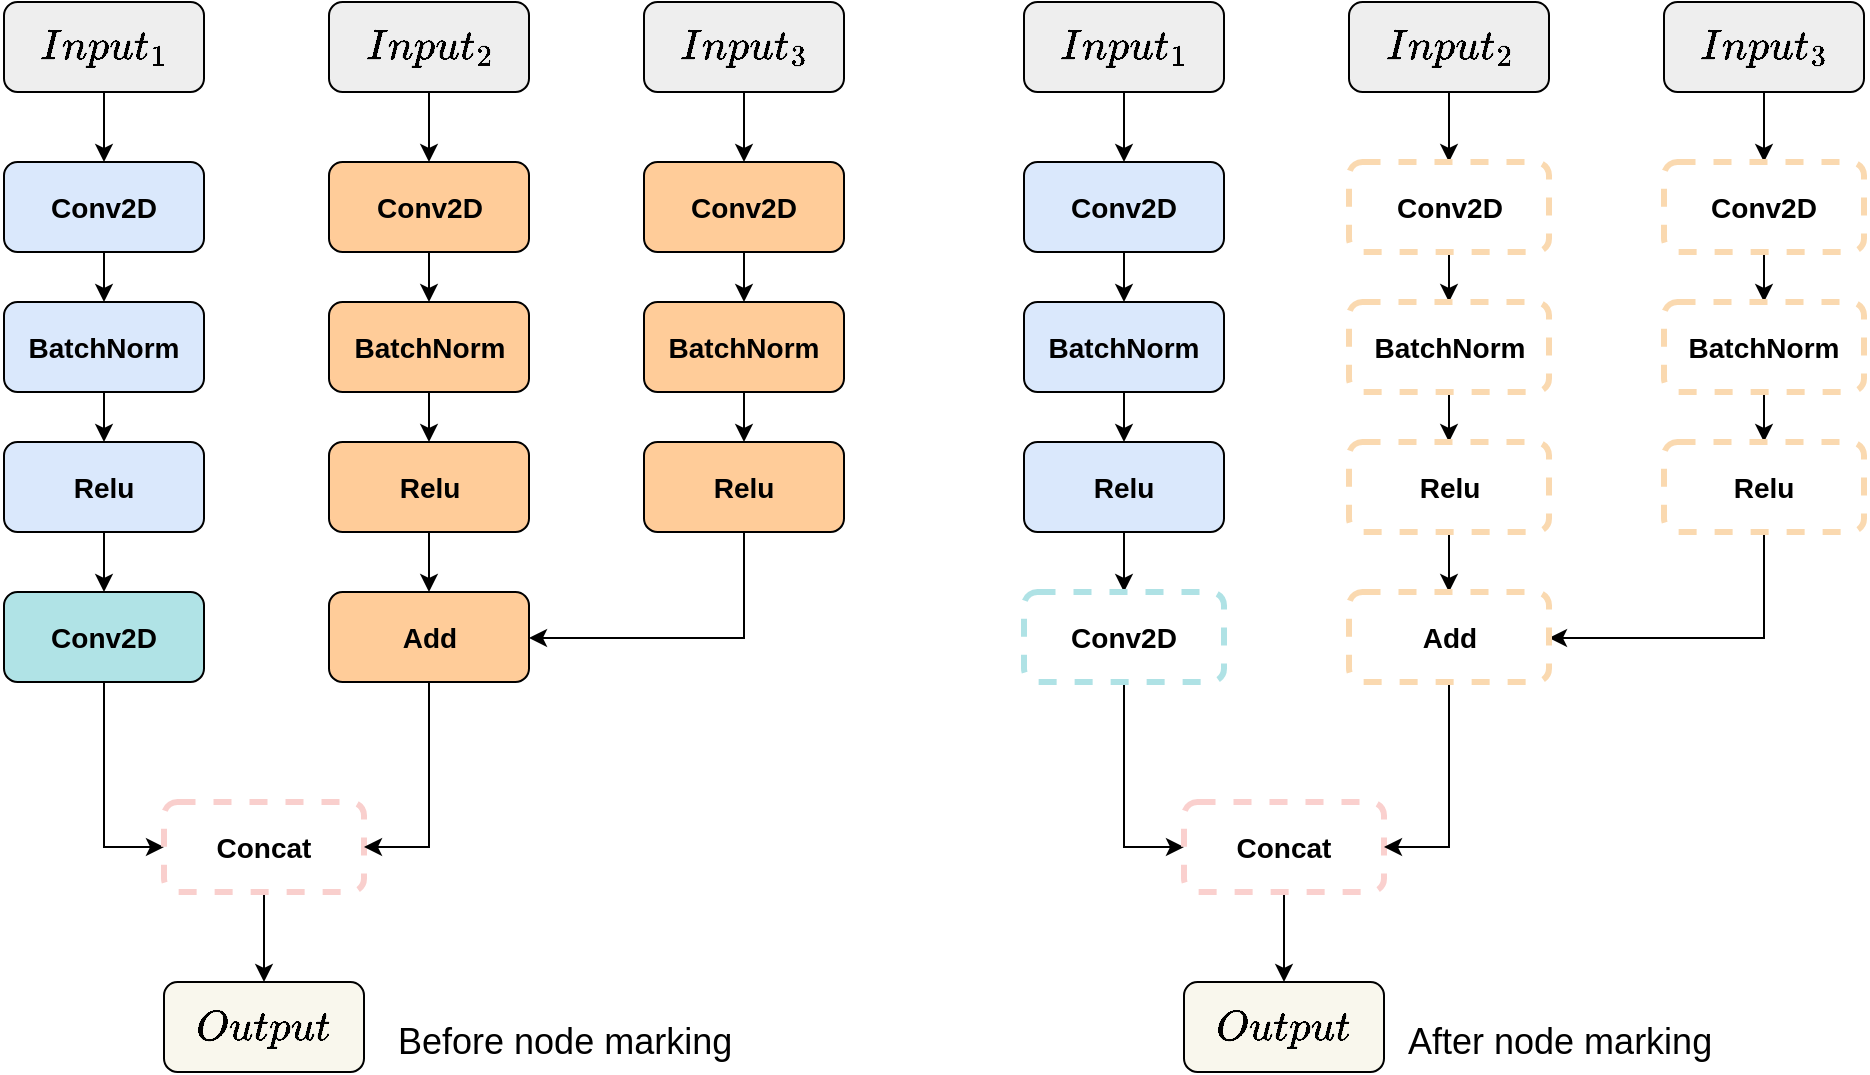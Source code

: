<mxfile version="24.7.16">
  <diagram id="ZJDak00zEGOjQi6jF3bG" name="Page-2">
    <mxGraphModel dx="570" dy="792" grid="1" gridSize="10" guides="1" tooltips="1" connect="1" arrows="1" fold="1" page="1" pageScale="1" pageWidth="850" pageHeight="1100" math="1" shadow="0">
      <root>
        <mxCell id="0" />
        <mxCell id="1" parent="0" />
        <mxCell id="_wHUnUOkOxb6r7a82sdS-1" value="&lt;font style=&quot;font-size: 18px;&quot;&gt;&lt;b style=&quot;&quot;&gt;$$Output$$&lt;/b&gt;&lt;/font&gt;" style="rounded=1;whiteSpace=wrap;html=1;fillColor=#f9f7ed;strokeColor=default;" vertex="1" parent="1">
          <mxGeometry x="1160" y="530" width="100" height="45" as="geometry" />
        </mxCell>
        <mxCell id="_wHUnUOkOxb6r7a82sdS-2" style="edgeStyle=orthogonalEdgeStyle;rounded=0;orthogonalLoop=1;jettySize=auto;html=1;exitX=0.5;exitY=1;exitDx=0;exitDy=0;entryX=0.5;entryY=0;entryDx=0;entryDy=0;strokeColor=default;" edge="1" parent="1" source="_wHUnUOkOxb6r7a82sdS-3" target="_wHUnUOkOxb6r7a82sdS-5">
          <mxGeometry relative="1" as="geometry" />
        </mxCell>
        <mxCell id="_wHUnUOkOxb6r7a82sdS-3" value="&lt;font style=&quot;font-size: 18px;&quot;&gt;&lt;b style=&quot;&quot;&gt;$$Input_1$$&lt;/b&gt;&lt;/font&gt;" style="rounded=1;whiteSpace=wrap;html=1;fillColor=#eeeeee;strokeColor=default;" vertex="1" parent="1">
          <mxGeometry x="1080" y="40" width="100" height="45" as="geometry" />
        </mxCell>
        <mxCell id="_wHUnUOkOxb6r7a82sdS-4" style="edgeStyle=orthogonalEdgeStyle;rounded=0;orthogonalLoop=1;jettySize=auto;html=1;exitX=0.5;exitY=1;exitDx=0;exitDy=0;entryX=0.5;entryY=0;entryDx=0;entryDy=0;strokeColor=default;" edge="1" parent="1" source="_wHUnUOkOxb6r7a82sdS-5" target="_wHUnUOkOxb6r7a82sdS-7">
          <mxGeometry relative="1" as="geometry" />
        </mxCell>
        <mxCell id="_wHUnUOkOxb6r7a82sdS-5" value="&lt;font style=&quot;font-size: 14px;&quot;&gt;&lt;b&gt;Conv2D&lt;/b&gt;&lt;/font&gt;" style="rounded=1;whiteSpace=wrap;html=1;fillColor=#dae8fc;strokeColor=default;" vertex="1" parent="1">
          <mxGeometry x="1080" y="120" width="100" height="45" as="geometry" />
        </mxCell>
        <mxCell id="_wHUnUOkOxb6r7a82sdS-6" style="edgeStyle=orthogonalEdgeStyle;rounded=0;orthogonalLoop=1;jettySize=auto;html=1;exitX=0.5;exitY=1;exitDx=0;exitDy=0;entryX=0.5;entryY=0;entryDx=0;entryDy=0;strokeColor=default;" edge="1" parent="1" source="_wHUnUOkOxb6r7a82sdS-7" target="_wHUnUOkOxb6r7a82sdS-9">
          <mxGeometry relative="1" as="geometry" />
        </mxCell>
        <mxCell id="_wHUnUOkOxb6r7a82sdS-7" value="&lt;font style=&quot;font-size: 14px;&quot;&gt;&lt;b&gt;BatchNorm&lt;/b&gt;&lt;/font&gt;" style="rounded=1;whiteSpace=wrap;html=1;fillColor=#dae8fc;strokeColor=default;" vertex="1" parent="1">
          <mxGeometry x="1080" y="190" width="100" height="45" as="geometry" />
        </mxCell>
        <mxCell id="_wHUnUOkOxb6r7a82sdS-8" style="edgeStyle=orthogonalEdgeStyle;rounded=0;orthogonalLoop=1;jettySize=auto;html=1;entryX=0.5;entryY=0;entryDx=0;entryDy=0;strokeColor=default;" edge="1" parent="1" source="_wHUnUOkOxb6r7a82sdS-9" target="_wHUnUOkOxb6r7a82sdS-11">
          <mxGeometry relative="1" as="geometry" />
        </mxCell>
        <mxCell id="_wHUnUOkOxb6r7a82sdS-9" value="&lt;font style=&quot;font-size: 14px;&quot;&gt;&lt;b&gt;Relu&lt;/b&gt;&lt;/font&gt;" style="rounded=1;whiteSpace=wrap;html=1;fillColor=#dae8fc;strokeColor=default;" vertex="1" parent="1">
          <mxGeometry x="1080" y="260" width="100" height="45" as="geometry" />
        </mxCell>
        <mxCell id="_wHUnUOkOxb6r7a82sdS-10" style="edgeStyle=orthogonalEdgeStyle;rounded=0;orthogonalLoop=1;jettySize=auto;html=1;entryX=0;entryY=0.5;entryDx=0;entryDy=0;" edge="1" parent="1" source="_wHUnUOkOxb6r7a82sdS-11" target="_wHUnUOkOxb6r7a82sdS-13">
          <mxGeometry relative="1" as="geometry" />
        </mxCell>
        <mxCell id="_wHUnUOkOxb6r7a82sdS-11" value="&lt;font style=&quot;font-size: 14px;&quot;&gt;&lt;b&gt;Conv2D&lt;/b&gt;&lt;/font&gt;" style="rounded=1;whiteSpace=wrap;html=1;fillColor=#b0e3e6;strokeColor=default;" vertex="1" parent="1">
          <mxGeometry x="1080" y="335" width="100" height="45" as="geometry" />
        </mxCell>
        <mxCell id="_wHUnUOkOxb6r7a82sdS-12" style="edgeStyle=orthogonalEdgeStyle;rounded=0;orthogonalLoop=1;jettySize=auto;html=1;entryX=0.5;entryY=0;entryDx=0;entryDy=0;" edge="1" parent="1" source="_wHUnUOkOxb6r7a82sdS-13" target="_wHUnUOkOxb6r7a82sdS-1">
          <mxGeometry relative="1" as="geometry">
            <mxPoint x="1220" y="517" as="targetPoint" />
          </mxGeometry>
        </mxCell>
        <mxCell id="_wHUnUOkOxb6r7a82sdS-13" value="&lt;font style=&quot;font-size: 14px;&quot;&gt;&lt;b&gt;Concat&lt;/b&gt;&lt;/font&gt;" style="rounded=1;whiteSpace=wrap;html=1;fillColor=none;strokeColor=#f9cfcd;strokeWidth=3;dashed=1;" vertex="1" parent="1">
          <mxGeometry x="1160" y="440" width="100" height="45" as="geometry" />
        </mxCell>
        <mxCell id="_wHUnUOkOxb6r7a82sdS-14" style="edgeStyle=orthogonalEdgeStyle;rounded=0;orthogonalLoop=1;jettySize=auto;html=1;exitX=0.5;exitY=1;exitDx=0;exitDy=0;entryX=0.5;entryY=0;entryDx=0;entryDy=0;strokeColor=default;" edge="1" parent="1" source="_wHUnUOkOxb6r7a82sdS-15" target="_wHUnUOkOxb6r7a82sdS-17">
          <mxGeometry relative="1" as="geometry" />
        </mxCell>
        <mxCell id="_wHUnUOkOxb6r7a82sdS-15" value="&lt;font style=&quot;font-size: 18px;&quot;&gt;&lt;b style=&quot;&quot;&gt;$$Input_2$$&lt;/b&gt;&lt;/font&gt;" style="rounded=1;whiteSpace=wrap;html=1;fillColor=#eeeeee;strokeColor=default;" vertex="1" parent="1">
          <mxGeometry x="1242.5" y="40" width="100" height="45" as="geometry" />
        </mxCell>
        <mxCell id="_wHUnUOkOxb6r7a82sdS-16" style="edgeStyle=orthogonalEdgeStyle;rounded=0;orthogonalLoop=1;jettySize=auto;html=1;exitX=0.5;exitY=1;exitDx=0;exitDy=0;entryX=0.5;entryY=0;entryDx=0;entryDy=0;strokeColor=default;" edge="1" parent="1" source="_wHUnUOkOxb6r7a82sdS-17" target="_wHUnUOkOxb6r7a82sdS-19">
          <mxGeometry relative="1" as="geometry" />
        </mxCell>
        <mxCell id="_wHUnUOkOxb6r7a82sdS-17" value="&lt;font style=&quot;font-size: 14px;&quot;&gt;&lt;b&gt;Conv2D&lt;/b&gt;&lt;/font&gt;" style="rounded=1;whiteSpace=wrap;html=1;fillColor=#ffcc99;strokeColor=default;" vertex="1" parent="1">
          <mxGeometry x="1242.5" y="120" width="100" height="45" as="geometry" />
        </mxCell>
        <mxCell id="_wHUnUOkOxb6r7a82sdS-18" style="edgeStyle=orthogonalEdgeStyle;rounded=0;orthogonalLoop=1;jettySize=auto;html=1;exitX=0.5;exitY=1;exitDx=0;exitDy=0;entryX=0.5;entryY=0;entryDx=0;entryDy=0;strokeColor=default;" edge="1" parent="1" source="_wHUnUOkOxb6r7a82sdS-19" target="_wHUnUOkOxb6r7a82sdS-21">
          <mxGeometry relative="1" as="geometry" />
        </mxCell>
        <mxCell id="_wHUnUOkOxb6r7a82sdS-19" value="&lt;font style=&quot;font-size: 14px;&quot;&gt;&lt;b&gt;BatchNorm&lt;/b&gt;&lt;/font&gt;" style="rounded=1;whiteSpace=wrap;html=1;fillColor=#ffcc99;strokeColor=default;" vertex="1" parent="1">
          <mxGeometry x="1242.5" y="190" width="100" height="45" as="geometry" />
        </mxCell>
        <mxCell id="_wHUnUOkOxb6r7a82sdS-20" style="edgeStyle=orthogonalEdgeStyle;rounded=0;orthogonalLoop=1;jettySize=auto;html=1;strokeColor=default;" edge="1" parent="1" source="_wHUnUOkOxb6r7a82sdS-21" target="_wHUnUOkOxb6r7a82sdS-31">
          <mxGeometry relative="1" as="geometry">
            <mxPoint x="1292.5" y="345" as="targetPoint" />
          </mxGeometry>
        </mxCell>
        <mxCell id="_wHUnUOkOxb6r7a82sdS-21" value="&lt;font style=&quot;font-size: 14px;&quot;&gt;&lt;b&gt;Relu&lt;/b&gt;&lt;/font&gt;" style="rounded=1;whiteSpace=wrap;html=1;fillColor=#ffcc99;strokeColor=default;" vertex="1" parent="1">
          <mxGeometry x="1242.5" y="260" width="100" height="45" as="geometry" />
        </mxCell>
        <mxCell id="_wHUnUOkOxb6r7a82sdS-22" style="edgeStyle=orthogonalEdgeStyle;rounded=0;orthogonalLoop=1;jettySize=auto;html=1;exitX=0.5;exitY=1;exitDx=0;exitDy=0;entryX=0.5;entryY=0;entryDx=0;entryDy=0;strokeColor=default;" edge="1" parent="1" source="_wHUnUOkOxb6r7a82sdS-23" target="_wHUnUOkOxb6r7a82sdS-25">
          <mxGeometry relative="1" as="geometry" />
        </mxCell>
        <mxCell id="_wHUnUOkOxb6r7a82sdS-23" value="&lt;font style=&quot;font-size: 18px;&quot;&gt;&lt;b style=&quot;&quot;&gt;$$Input_3$$&lt;/b&gt;&lt;/font&gt;" style="rounded=1;whiteSpace=wrap;html=1;fillColor=#eeeeee;strokeColor=default;" vertex="1" parent="1">
          <mxGeometry x="1400" y="40" width="100" height="45" as="geometry" />
        </mxCell>
        <mxCell id="_wHUnUOkOxb6r7a82sdS-24" style="edgeStyle=orthogonalEdgeStyle;rounded=0;orthogonalLoop=1;jettySize=auto;html=1;exitX=0.5;exitY=1;exitDx=0;exitDy=0;entryX=0.5;entryY=0;entryDx=0;entryDy=0;strokeColor=default;" edge="1" parent="1" source="_wHUnUOkOxb6r7a82sdS-25" target="_wHUnUOkOxb6r7a82sdS-27">
          <mxGeometry relative="1" as="geometry" />
        </mxCell>
        <mxCell id="_wHUnUOkOxb6r7a82sdS-25" value="&lt;font style=&quot;font-size: 14px;&quot;&gt;&lt;b&gt;Conv2D&lt;/b&gt;&lt;/font&gt;" style="rounded=1;whiteSpace=wrap;html=1;fillColor=#ffcc99;strokeColor=default;" vertex="1" parent="1">
          <mxGeometry x="1400" y="120" width="100" height="45" as="geometry" />
        </mxCell>
        <mxCell id="_wHUnUOkOxb6r7a82sdS-26" style="edgeStyle=orthogonalEdgeStyle;rounded=0;orthogonalLoop=1;jettySize=auto;html=1;exitX=0.5;exitY=1;exitDx=0;exitDy=0;entryX=0.5;entryY=0;entryDx=0;entryDy=0;strokeColor=default;" edge="1" parent="1" source="_wHUnUOkOxb6r7a82sdS-27" target="_wHUnUOkOxb6r7a82sdS-29">
          <mxGeometry relative="1" as="geometry" />
        </mxCell>
        <mxCell id="_wHUnUOkOxb6r7a82sdS-27" value="&lt;font style=&quot;font-size: 14px;&quot;&gt;&lt;b&gt;BatchNorm&lt;/b&gt;&lt;/font&gt;" style="rounded=1;whiteSpace=wrap;html=1;fillColor=#ffcc99;strokeColor=default;" vertex="1" parent="1">
          <mxGeometry x="1400" y="190" width="100" height="45" as="geometry" />
        </mxCell>
        <mxCell id="_wHUnUOkOxb6r7a82sdS-28" style="edgeStyle=orthogonalEdgeStyle;rounded=0;orthogonalLoop=1;jettySize=auto;html=1;entryX=1;entryY=0.5;entryDx=0;entryDy=0;strokeColor=default;" edge="1" parent="1" source="_wHUnUOkOxb6r7a82sdS-29" target="_wHUnUOkOxb6r7a82sdS-31">
          <mxGeometry relative="1" as="geometry">
            <mxPoint x="1305" y="357.5" as="targetPoint" />
            <Array as="points">
              <mxPoint x="1450" y="358" />
              <mxPoint x="1343" y="358" />
            </Array>
          </mxGeometry>
        </mxCell>
        <mxCell id="_wHUnUOkOxb6r7a82sdS-29" value="&lt;font style=&quot;font-size: 14px;&quot;&gt;&lt;b&gt;Relu&lt;/b&gt;&lt;/font&gt;" style="rounded=1;whiteSpace=wrap;html=1;fillColor=#ffcc99;strokeColor=default;" vertex="1" parent="1">
          <mxGeometry x="1400" y="260" width="100" height="45" as="geometry" />
        </mxCell>
        <mxCell id="_wHUnUOkOxb6r7a82sdS-30" style="edgeStyle=orthogonalEdgeStyle;rounded=0;orthogonalLoop=1;jettySize=auto;html=1;exitX=0.5;exitY=1;exitDx=0;exitDy=0;entryX=1;entryY=0.5;entryDx=0;entryDy=0;" edge="1" parent="1" source="_wHUnUOkOxb6r7a82sdS-31" target="_wHUnUOkOxb6r7a82sdS-13">
          <mxGeometry relative="1" as="geometry" />
        </mxCell>
        <mxCell id="_wHUnUOkOxb6r7a82sdS-31" value="&lt;font style=&quot;font-size: 14px;&quot;&gt;&lt;b&gt;Add&lt;/b&gt;&lt;/font&gt;" style="rounded=1;whiteSpace=wrap;html=1;fillColor=#ffcc99;strokeColor=default;" vertex="1" parent="1">
          <mxGeometry x="1242.5" y="335" width="100" height="45" as="geometry" />
        </mxCell>
        <mxCell id="_wHUnUOkOxb6r7a82sdS-32" value="&lt;font style=&quot;font-size: 18px;&quot;&gt;Before node marking&lt;/font&gt;" style="text;html=1;align=left;verticalAlign=middle;whiteSpace=wrap;rounded=0;fontFamily=Helvetica;fontSize=15;fontColor=default;labelBackgroundColor=default;" vertex="1" parent="1">
          <mxGeometry x="1275" y="545" width="170" height="30" as="geometry" />
        </mxCell>
        <mxCell id="JLplLcuvt1eEUsk-3vQW-1" value="&lt;font style=&quot;font-size: 18px;&quot;&gt;&lt;b style=&quot;&quot;&gt;$$Output$$&lt;/b&gt;&lt;/font&gt;" style="rounded=1;whiteSpace=wrap;html=1;fillColor=#f9f7ed;strokeColor=default;" vertex="1" parent="1">
          <mxGeometry x="1670" y="530" width="100" height="45" as="geometry" />
        </mxCell>
        <mxCell id="JLplLcuvt1eEUsk-3vQW-2" style="edgeStyle=orthogonalEdgeStyle;rounded=0;orthogonalLoop=1;jettySize=auto;html=1;exitX=0.5;exitY=1;exitDx=0;exitDy=0;entryX=0.5;entryY=0;entryDx=0;entryDy=0;" edge="1" parent="1" source="JLplLcuvt1eEUsk-3vQW-3" target="JLplLcuvt1eEUsk-3vQW-5">
          <mxGeometry relative="1" as="geometry" />
        </mxCell>
        <mxCell id="JLplLcuvt1eEUsk-3vQW-3" value="&lt;font style=&quot;font-size: 18px;&quot;&gt;&lt;b style=&quot;&quot;&gt;$$Input_1$$&lt;/b&gt;&lt;/font&gt;" style="rounded=1;whiteSpace=wrap;html=1;fillColor=#eeeeee;strokeColor=default;" vertex="1" parent="1">
          <mxGeometry x="1590" y="40" width="100" height="45" as="geometry" />
        </mxCell>
        <mxCell id="JLplLcuvt1eEUsk-3vQW-4" style="edgeStyle=orthogonalEdgeStyle;rounded=0;orthogonalLoop=1;jettySize=auto;html=1;exitX=0.5;exitY=1;exitDx=0;exitDy=0;entryX=0.5;entryY=0;entryDx=0;entryDy=0;" edge="1" parent="1" source="JLplLcuvt1eEUsk-3vQW-5" target="JLplLcuvt1eEUsk-3vQW-7">
          <mxGeometry relative="1" as="geometry" />
        </mxCell>
        <mxCell id="JLplLcuvt1eEUsk-3vQW-5" value="&lt;font style=&quot;font-size: 14px;&quot;&gt;&lt;b&gt;Conv2D&lt;/b&gt;&lt;/font&gt;" style="rounded=1;whiteSpace=wrap;html=1;fillColor=#dae8fc;strokeColor=default;" vertex="1" parent="1">
          <mxGeometry x="1590" y="120" width="100" height="45" as="geometry" />
        </mxCell>
        <mxCell id="JLplLcuvt1eEUsk-3vQW-6" style="edgeStyle=orthogonalEdgeStyle;rounded=0;orthogonalLoop=1;jettySize=auto;html=1;exitX=0.5;exitY=1;exitDx=0;exitDy=0;entryX=0.5;entryY=0;entryDx=0;entryDy=0;" edge="1" parent="1" source="JLplLcuvt1eEUsk-3vQW-7" target="JLplLcuvt1eEUsk-3vQW-9">
          <mxGeometry relative="1" as="geometry" />
        </mxCell>
        <mxCell id="JLplLcuvt1eEUsk-3vQW-7" value="&lt;font style=&quot;font-size: 14px;&quot;&gt;&lt;b&gt;BatchNorm&lt;/b&gt;&lt;/font&gt;" style="rounded=1;whiteSpace=wrap;html=1;fillColor=#dae8fc;strokeColor=default;" vertex="1" parent="1">
          <mxGeometry x="1590" y="190" width="100" height="45" as="geometry" />
        </mxCell>
        <mxCell id="JLplLcuvt1eEUsk-3vQW-8" style="edgeStyle=orthogonalEdgeStyle;rounded=0;orthogonalLoop=1;jettySize=auto;html=1;entryX=0.5;entryY=0;entryDx=0;entryDy=0;" edge="1" parent="1" source="JLplLcuvt1eEUsk-3vQW-9" target="JLplLcuvt1eEUsk-3vQW-11">
          <mxGeometry relative="1" as="geometry" />
        </mxCell>
        <mxCell id="JLplLcuvt1eEUsk-3vQW-9" value="&lt;font style=&quot;font-size: 14px;&quot;&gt;&lt;b&gt;Relu&lt;/b&gt;&lt;/font&gt;" style="rounded=1;whiteSpace=wrap;html=1;fillColor=#dae8fc;strokeColor=default;" vertex="1" parent="1">
          <mxGeometry x="1590" y="260" width="100" height="45" as="geometry" />
        </mxCell>
        <mxCell id="JLplLcuvt1eEUsk-3vQW-10" style="edgeStyle=orthogonalEdgeStyle;rounded=0;orthogonalLoop=1;jettySize=auto;html=1;entryX=0;entryY=0.5;entryDx=0;entryDy=0;" edge="1" parent="1" source="JLplLcuvt1eEUsk-3vQW-11" target="JLplLcuvt1eEUsk-3vQW-13">
          <mxGeometry relative="1" as="geometry" />
        </mxCell>
        <mxCell id="JLplLcuvt1eEUsk-3vQW-11" value="&lt;font style=&quot;font-size: 14px;&quot;&gt;&lt;b&gt;Conv2D&lt;/b&gt;&lt;/font&gt;" style="rounded=1;whiteSpace=wrap;html=1;fillColor=none;strokeColor=#afe2e5;strokeWidth=3;dashed=1;" vertex="1" parent="1">
          <mxGeometry x="1590" y="335" width="100" height="45" as="geometry" />
        </mxCell>
        <mxCell id="JLplLcuvt1eEUsk-3vQW-12" style="edgeStyle=orthogonalEdgeStyle;rounded=0;orthogonalLoop=1;jettySize=auto;html=1;entryX=0.5;entryY=0;entryDx=0;entryDy=0;" edge="1" parent="1" source="JLplLcuvt1eEUsk-3vQW-13" target="JLplLcuvt1eEUsk-3vQW-1">
          <mxGeometry relative="1" as="geometry">
            <mxPoint x="1730" y="517" as="targetPoint" />
          </mxGeometry>
        </mxCell>
        <mxCell id="JLplLcuvt1eEUsk-3vQW-13" value="&lt;font style=&quot;font-size: 14px;&quot;&gt;&lt;b&gt;Concat&lt;/b&gt;&lt;/font&gt;" style="rounded=1;whiteSpace=wrap;html=1;fillColor=none;strokeColor=#fad0ce;dashed=1;strokeWidth=3;" vertex="1" parent="1">
          <mxGeometry x="1670" y="440" width="100" height="45" as="geometry" />
        </mxCell>
        <mxCell id="JLplLcuvt1eEUsk-3vQW-14" style="edgeStyle=orthogonalEdgeStyle;rounded=0;orthogonalLoop=1;jettySize=auto;html=1;exitX=0.5;exitY=1;exitDx=0;exitDy=0;entryX=0.5;entryY=0;entryDx=0;entryDy=0;" edge="1" parent="1" source="JLplLcuvt1eEUsk-3vQW-15" target="JLplLcuvt1eEUsk-3vQW-17">
          <mxGeometry relative="1" as="geometry" />
        </mxCell>
        <mxCell id="JLplLcuvt1eEUsk-3vQW-15" value="&lt;font style=&quot;font-size: 18px;&quot;&gt;&lt;b style=&quot;&quot;&gt;$$Input_2$$&lt;/b&gt;&lt;/font&gt;" style="rounded=1;whiteSpace=wrap;html=1;fillColor=#eeeeee;strokeColor=default;" vertex="1" parent="1">
          <mxGeometry x="1752.5" y="40" width="100" height="45" as="geometry" />
        </mxCell>
        <mxCell id="JLplLcuvt1eEUsk-3vQW-16" style="edgeStyle=orthogonalEdgeStyle;rounded=0;orthogonalLoop=1;jettySize=auto;html=1;exitX=0.5;exitY=1;exitDx=0;exitDy=0;entryX=0.5;entryY=0;entryDx=0;entryDy=0;" edge="1" parent="1" source="JLplLcuvt1eEUsk-3vQW-17" target="JLplLcuvt1eEUsk-3vQW-19">
          <mxGeometry relative="1" as="geometry" />
        </mxCell>
        <mxCell id="JLplLcuvt1eEUsk-3vQW-17" value="&lt;font style=&quot;font-size: 14px;&quot;&gt;&lt;b&gt;Conv2D&lt;/b&gt;&lt;/font&gt;" style="rounded=1;whiteSpace=wrap;html=1;fillColor=none;strokeColor=#fad9b0;dashed=1;strokeWidth=3;" vertex="1" parent="1">
          <mxGeometry x="1752.5" y="120" width="100" height="45" as="geometry" />
        </mxCell>
        <mxCell id="JLplLcuvt1eEUsk-3vQW-18" style="edgeStyle=orthogonalEdgeStyle;rounded=0;orthogonalLoop=1;jettySize=auto;html=1;exitX=0.5;exitY=1;exitDx=0;exitDy=0;entryX=0.5;entryY=0;entryDx=0;entryDy=0;" edge="1" parent="1" source="JLplLcuvt1eEUsk-3vQW-19" target="JLplLcuvt1eEUsk-3vQW-21">
          <mxGeometry relative="1" as="geometry" />
        </mxCell>
        <mxCell id="JLplLcuvt1eEUsk-3vQW-19" value="&lt;font style=&quot;font-size: 14px;&quot;&gt;&lt;b&gt;BatchNorm&lt;/b&gt;&lt;/font&gt;" style="rounded=1;whiteSpace=wrap;html=1;fillColor=none;strokeColor=#fad9b0;dashed=1;strokeWidth=3;" vertex="1" parent="1">
          <mxGeometry x="1752.5" y="190" width="100" height="45" as="geometry" />
        </mxCell>
        <mxCell id="JLplLcuvt1eEUsk-3vQW-20" style="edgeStyle=orthogonalEdgeStyle;rounded=0;orthogonalLoop=1;jettySize=auto;html=1;" edge="1" parent="1" source="JLplLcuvt1eEUsk-3vQW-21" target="JLplLcuvt1eEUsk-3vQW-31">
          <mxGeometry relative="1" as="geometry">
            <mxPoint x="1802.5" y="345" as="targetPoint" />
          </mxGeometry>
        </mxCell>
        <mxCell id="JLplLcuvt1eEUsk-3vQW-21" value="&lt;font style=&quot;font-size: 14px;&quot;&gt;&lt;b&gt;Relu&lt;/b&gt;&lt;/font&gt;" style="rounded=1;whiteSpace=wrap;html=1;fillColor=none;strokeColor=#fad9b0;dashed=1;strokeWidth=3;" vertex="1" parent="1">
          <mxGeometry x="1752.5" y="260" width="100" height="45" as="geometry" />
        </mxCell>
        <mxCell id="JLplLcuvt1eEUsk-3vQW-22" style="edgeStyle=orthogonalEdgeStyle;rounded=0;orthogonalLoop=1;jettySize=auto;html=1;exitX=0.5;exitY=1;exitDx=0;exitDy=0;entryX=0.5;entryY=0;entryDx=0;entryDy=0;" edge="1" parent="1" source="JLplLcuvt1eEUsk-3vQW-23" target="JLplLcuvt1eEUsk-3vQW-25">
          <mxGeometry relative="1" as="geometry" />
        </mxCell>
        <mxCell id="JLplLcuvt1eEUsk-3vQW-23" value="&lt;font style=&quot;font-size: 18px;&quot;&gt;&lt;b style=&quot;&quot;&gt;$$Input_3$$&lt;/b&gt;&lt;/font&gt;" style="rounded=1;whiteSpace=wrap;html=1;fillColor=#eeeeee;strokeColor=default;" vertex="1" parent="1">
          <mxGeometry x="1910" y="40" width="100" height="45" as="geometry" />
        </mxCell>
        <mxCell id="JLplLcuvt1eEUsk-3vQW-24" style="edgeStyle=orthogonalEdgeStyle;rounded=0;orthogonalLoop=1;jettySize=auto;html=1;exitX=0.5;exitY=1;exitDx=0;exitDy=0;entryX=0.5;entryY=0;entryDx=0;entryDy=0;" edge="1" parent="1" source="JLplLcuvt1eEUsk-3vQW-25" target="JLplLcuvt1eEUsk-3vQW-27">
          <mxGeometry relative="1" as="geometry" />
        </mxCell>
        <mxCell id="JLplLcuvt1eEUsk-3vQW-25" value="&lt;font style=&quot;font-size: 14px;&quot;&gt;&lt;b&gt;Conv2D&lt;/b&gt;&lt;/font&gt;" style="rounded=1;whiteSpace=wrap;html=1;fillColor=none;strokeColor=#fad9b0;dashed=1;strokeWidth=3;" vertex="1" parent="1">
          <mxGeometry x="1910" y="120" width="100" height="45" as="geometry" />
        </mxCell>
        <mxCell id="JLplLcuvt1eEUsk-3vQW-26" style="edgeStyle=orthogonalEdgeStyle;rounded=0;orthogonalLoop=1;jettySize=auto;html=1;exitX=0.5;exitY=1;exitDx=0;exitDy=0;entryX=0.5;entryY=0;entryDx=0;entryDy=0;" edge="1" parent="1" source="JLplLcuvt1eEUsk-3vQW-27" target="JLplLcuvt1eEUsk-3vQW-29">
          <mxGeometry relative="1" as="geometry" />
        </mxCell>
        <mxCell id="JLplLcuvt1eEUsk-3vQW-27" value="&lt;font style=&quot;font-size: 14px;&quot;&gt;&lt;b&gt;BatchNorm&lt;/b&gt;&lt;/font&gt;" style="rounded=1;whiteSpace=wrap;html=1;fillColor=none;strokeColor=#fad9b0;dashed=1;strokeWidth=3;" vertex="1" parent="1">
          <mxGeometry x="1910" y="190" width="100" height="45" as="geometry" />
        </mxCell>
        <mxCell id="JLplLcuvt1eEUsk-3vQW-28" style="edgeStyle=orthogonalEdgeStyle;rounded=0;orthogonalLoop=1;jettySize=auto;html=1;entryX=1;entryY=0.5;entryDx=0;entryDy=0;" edge="1" parent="1" source="JLplLcuvt1eEUsk-3vQW-29" target="JLplLcuvt1eEUsk-3vQW-31">
          <mxGeometry relative="1" as="geometry">
            <mxPoint x="1815" y="357.5" as="targetPoint" />
            <Array as="points">
              <mxPoint x="1960" y="358" />
              <mxPoint x="1853" y="358" />
            </Array>
          </mxGeometry>
        </mxCell>
        <mxCell id="JLplLcuvt1eEUsk-3vQW-29" value="&lt;font style=&quot;font-size: 14px;&quot;&gt;&lt;b&gt;Relu&lt;/b&gt;&lt;/font&gt;" style="rounded=1;whiteSpace=wrap;html=1;fillColor=none;strokeColor=#fad9b0;dashed=1;strokeWidth=3;" vertex="1" parent="1">
          <mxGeometry x="1910" y="260" width="100" height="45" as="geometry" />
        </mxCell>
        <mxCell id="JLplLcuvt1eEUsk-3vQW-30" style="edgeStyle=orthogonalEdgeStyle;rounded=0;orthogonalLoop=1;jettySize=auto;html=1;exitX=0.5;exitY=1;exitDx=0;exitDy=0;entryX=1;entryY=0.5;entryDx=0;entryDy=0;" edge="1" parent="1" source="JLplLcuvt1eEUsk-3vQW-31" target="JLplLcuvt1eEUsk-3vQW-13">
          <mxGeometry relative="1" as="geometry" />
        </mxCell>
        <mxCell id="JLplLcuvt1eEUsk-3vQW-31" value="&lt;font style=&quot;font-size: 14px;&quot;&gt;&lt;b&gt;Add&lt;/b&gt;&lt;/font&gt;" style="rounded=1;whiteSpace=wrap;html=1;fillColor=none;strokeColor=#fad9b0;strokeWidth=3;dashed=1;" vertex="1" parent="1">
          <mxGeometry x="1752.5" y="335" width="100" height="45" as="geometry" />
        </mxCell>
        <mxCell id="JLplLcuvt1eEUsk-3vQW-32" value="&lt;font style=&quot;font-size: 18px;&quot;&gt;After node marking&lt;/font&gt;" style="text;html=1;align=left;verticalAlign=middle;whiteSpace=wrap;rounded=0;fontFamily=Helvetica;fontSize=15;fontColor=default;labelBackgroundColor=default;" vertex="1" parent="1">
          <mxGeometry x="1780" y="545" width="160" height="30" as="geometry" />
        </mxCell>
      </root>
    </mxGraphModel>
  </diagram>
</mxfile>
